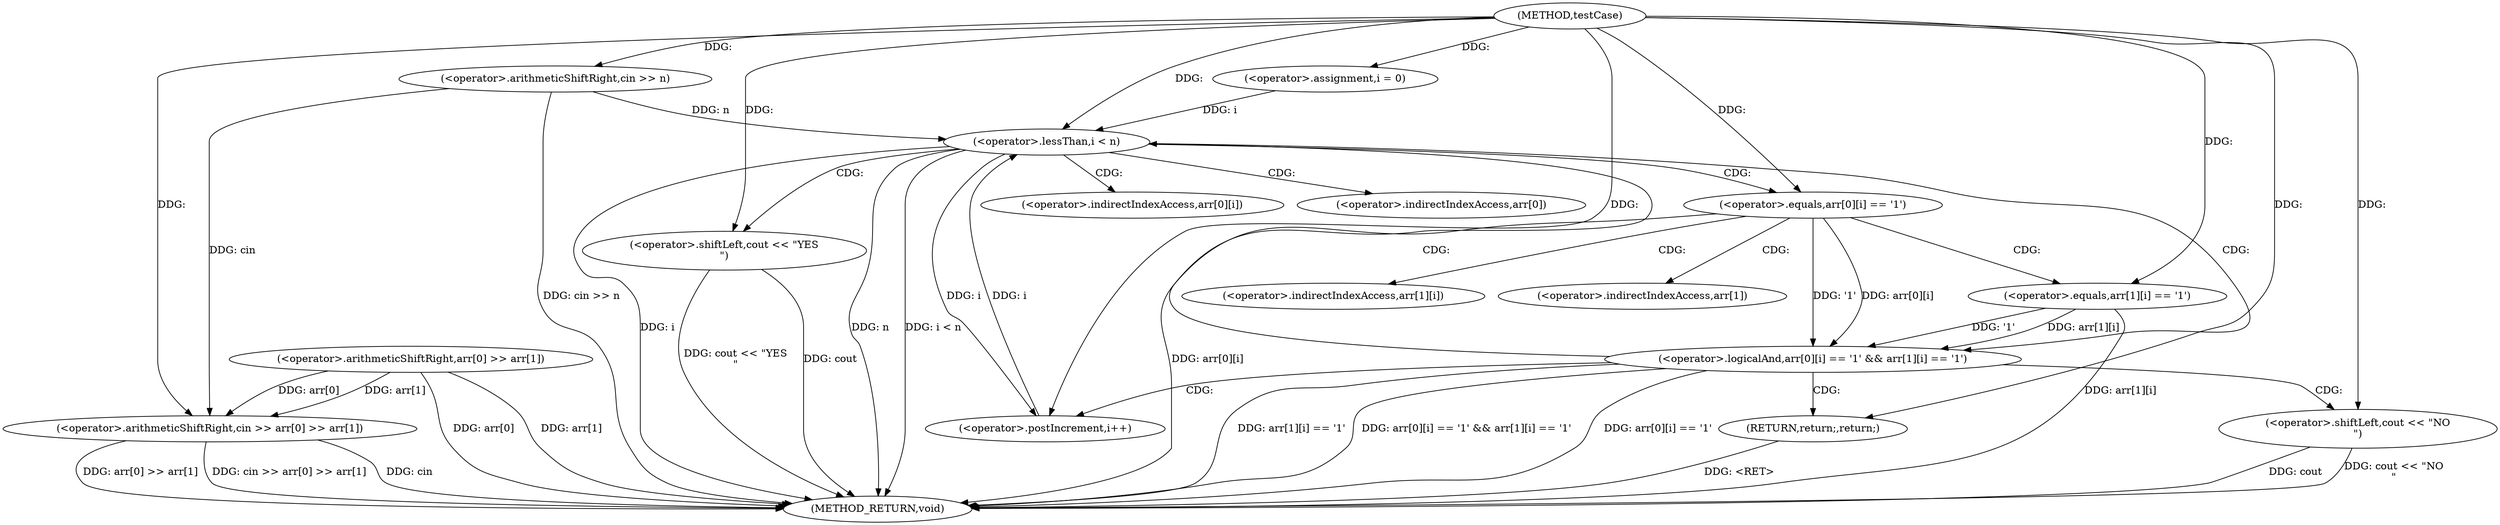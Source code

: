 digraph "testCase" {  
"1000101" [label = "(METHOD,testCase)" ]
"1000152" [label = "(METHOD_RETURN,void)" ]
"1000104" [label = "(<operator>.arithmeticShiftRight,cin >> n)" ]
"1000108" [label = "(<operator>.arithmeticShiftRight,cin >> arr[0] >> arr[1])" ]
"1000149" [label = "(<operator>.shiftLeft,cout << \"YES\n\")" ]
"1000119" [label = "(<operator>.assignment,i = 0)" ]
"1000122" [label = "(<operator>.lessThan,i < n)" ]
"1000125" [label = "(<operator>.postIncrement,i++)" ]
"1000110" [label = "(<operator>.arithmeticShiftRight,arr[0] >> arr[1])" ]
"1000129" [label = "(<operator>.logicalAnd,arr[0][i] == '1' && arr[1][i] == '1')" ]
"1000145" [label = "(<operator>.shiftLeft,cout << \"NO\n\")" ]
"1000148" [label = "(RETURN,return;,return;)" ]
"1000130" [label = "(<operator>.equals,arr[0][i] == '1')" ]
"1000137" [label = "(<operator>.equals,arr[1][i] == '1')" ]
"1000131" [label = "(<operator>.indirectIndexAccess,arr[0][i])" ]
"1000138" [label = "(<operator>.indirectIndexAccess,arr[1][i])" ]
"1000132" [label = "(<operator>.indirectIndexAccess,arr[0])" ]
"1000139" [label = "(<operator>.indirectIndexAccess,arr[1])" ]
  "1000104" -> "1000152"  [ label = "DDG: cin >> n"] 
  "1000108" -> "1000152"  [ label = "DDG: cin"] 
  "1000110" -> "1000152"  [ label = "DDG: arr[0]"] 
  "1000110" -> "1000152"  [ label = "DDG: arr[1]"] 
  "1000108" -> "1000152"  [ label = "DDG: arr[0] >> arr[1]"] 
  "1000108" -> "1000152"  [ label = "DDG: cin >> arr[0] >> arr[1]"] 
  "1000122" -> "1000152"  [ label = "DDG: i"] 
  "1000122" -> "1000152"  [ label = "DDG: n"] 
  "1000122" -> "1000152"  [ label = "DDG: i < n"] 
  "1000149" -> "1000152"  [ label = "DDG: cout"] 
  "1000149" -> "1000152"  [ label = "DDG: cout << \"YES\n\""] 
  "1000130" -> "1000152"  [ label = "DDG: arr[0][i]"] 
  "1000129" -> "1000152"  [ label = "DDG: arr[0][i] == '1'"] 
  "1000137" -> "1000152"  [ label = "DDG: arr[1][i]"] 
  "1000129" -> "1000152"  [ label = "DDG: arr[1][i] == '1'"] 
  "1000129" -> "1000152"  [ label = "DDG: arr[0][i] == '1' && arr[1][i] == '1'"] 
  "1000145" -> "1000152"  [ label = "DDG: cout"] 
  "1000145" -> "1000152"  [ label = "DDG: cout << \"NO\n\""] 
  "1000148" -> "1000152"  [ label = "DDG: <RET>"] 
  "1000101" -> "1000104"  [ label = "DDG: "] 
  "1000104" -> "1000108"  [ label = "DDG: cin"] 
  "1000101" -> "1000108"  [ label = "DDG: "] 
  "1000110" -> "1000108"  [ label = "DDG: arr[0]"] 
  "1000110" -> "1000108"  [ label = "DDG: arr[1]"] 
  "1000101" -> "1000119"  [ label = "DDG: "] 
  "1000101" -> "1000149"  [ label = "DDG: "] 
  "1000119" -> "1000122"  [ label = "DDG: i"] 
  "1000125" -> "1000122"  [ label = "DDG: i"] 
  "1000101" -> "1000122"  [ label = "DDG: "] 
  "1000104" -> "1000122"  [ label = "DDG: n"] 
  "1000122" -> "1000125"  [ label = "DDG: i"] 
  "1000101" -> "1000125"  [ label = "DDG: "] 
  "1000130" -> "1000129"  [ label = "DDG: '1'"] 
  "1000130" -> "1000129"  [ label = "DDG: arr[0][i]"] 
  "1000137" -> "1000129"  [ label = "DDG: '1'"] 
  "1000137" -> "1000129"  [ label = "DDG: arr[1][i]"] 
  "1000101" -> "1000148"  [ label = "DDG: "] 
  "1000101" -> "1000130"  [ label = "DDG: "] 
  "1000101" -> "1000137"  [ label = "DDG: "] 
  "1000101" -> "1000145"  [ label = "DDG: "] 
  "1000122" -> "1000131"  [ label = "CDG: "] 
  "1000122" -> "1000132"  [ label = "CDG: "] 
  "1000122" -> "1000129"  [ label = "CDG: "] 
  "1000122" -> "1000130"  [ label = "CDG: "] 
  "1000122" -> "1000149"  [ label = "CDG: "] 
  "1000129" -> "1000125"  [ label = "CDG: "] 
  "1000129" -> "1000145"  [ label = "CDG: "] 
  "1000129" -> "1000148"  [ label = "CDG: "] 
  "1000129" -> "1000122"  [ label = "CDG: "] 
  "1000130" -> "1000137"  [ label = "CDG: "] 
  "1000130" -> "1000139"  [ label = "CDG: "] 
  "1000130" -> "1000138"  [ label = "CDG: "] 
}
